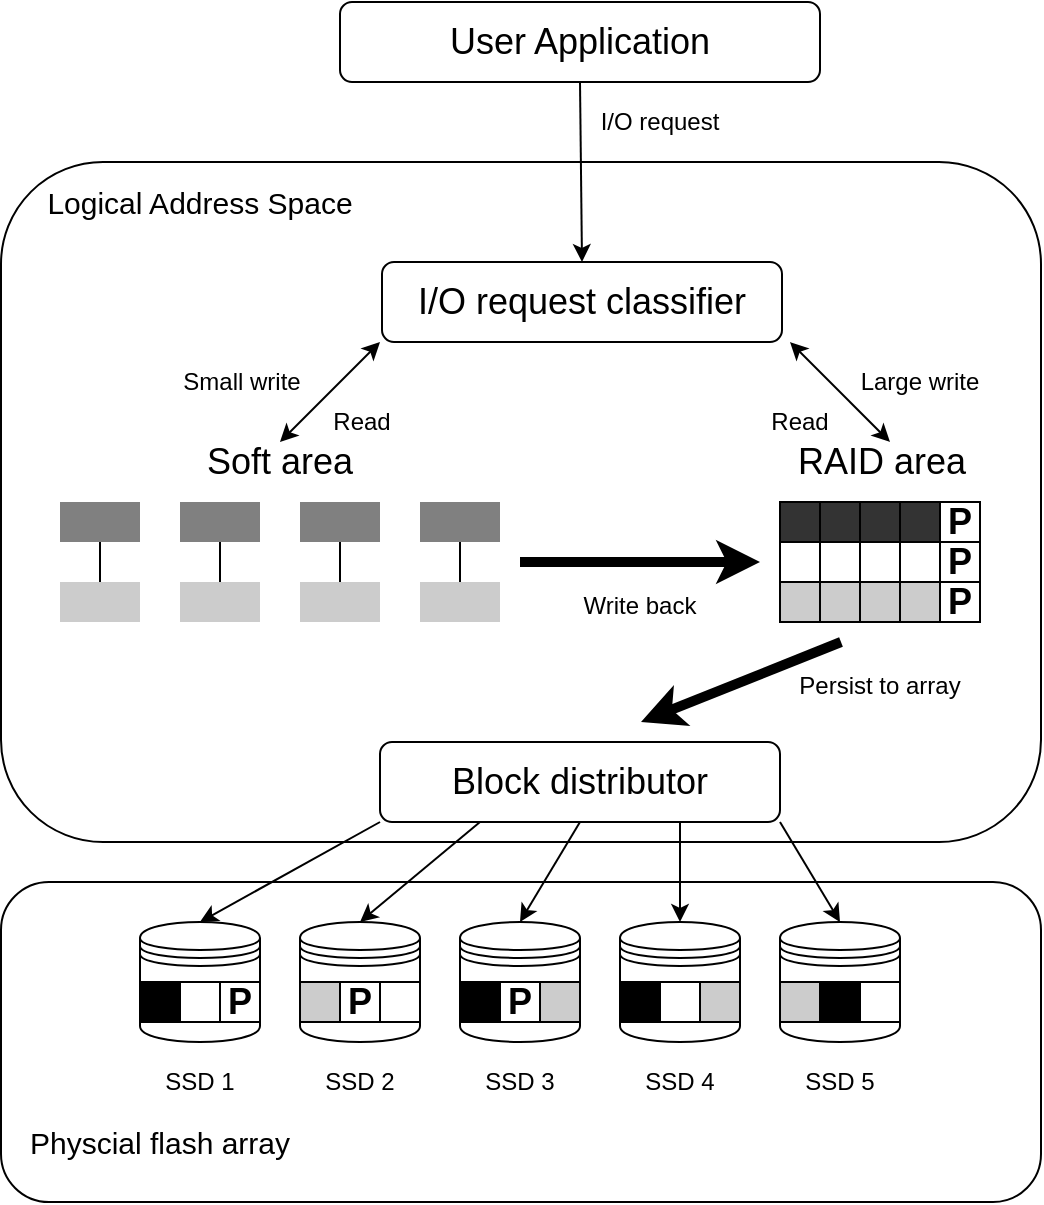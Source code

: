 <mxfile version="24.6.4" type="github">
  <diagram name="Page-1" id="wKSIusGrqr3V_k_r4DR-">
    <mxGraphModel dx="2074" dy="1140" grid="1" gridSize="10" guides="1" tooltips="1" connect="1" arrows="1" fold="1" page="1" pageScale="1" pageWidth="850" pageHeight="1100" math="0" shadow="0">
      <root>
        <mxCell id="0" />
        <mxCell id="1" parent="0" />
        <mxCell id="Agiuoe7lh5ngSEae1jQk-2" value="" style="shape=datastore;whiteSpace=wrap;html=1;" parent="1" vertex="1">
          <mxGeometry x="80" y="460" width="60" height="60" as="geometry" />
        </mxCell>
        <mxCell id="Agiuoe7lh5ngSEae1jQk-4" value="Logical Address Space" style="rounded=0;whiteSpace=wrap;html=1;fillColor=none;strokeColor=none;fontSize=15;fontFamily=Helvetica;" parent="1" vertex="1">
          <mxGeometry x="30" y="80" width="160" height="40" as="geometry" />
        </mxCell>
        <mxCell id="Agiuoe7lh5ngSEae1jQk-5" value="&lt;font style=&quot;font-size: 18px;&quot;&gt;I/O request classifier&lt;/font&gt;" style="rounded=1;whiteSpace=wrap;html=1;fillColor=none;" parent="1" vertex="1">
          <mxGeometry x="201" y="130" width="200" height="40" as="geometry" />
        </mxCell>
        <mxCell id="Agiuoe7lh5ngSEae1jQk-6" value="" style="rounded=0;whiteSpace=wrap;html=1;strokeColor=none;gradientColor=none;fillColor=#808080;" parent="1" vertex="1">
          <mxGeometry x="40" y="250" width="40" height="20" as="geometry" />
        </mxCell>
        <mxCell id="Agiuoe7lh5ngSEae1jQk-7" value="" style="rounded=0;whiteSpace=wrap;html=1;strokeColor=none;gradientColor=none;fillColor=#CCCCCC;" parent="1" vertex="1">
          <mxGeometry x="40" y="290" width="40" height="20" as="geometry" />
        </mxCell>
        <mxCell id="Agiuoe7lh5ngSEae1jQk-8" value="" style="endArrow=none;html=1;rounded=0;entryX=0.5;entryY=1;entryDx=0;entryDy=0;exitX=0.5;exitY=0;exitDx=0;exitDy=0;" parent="1" source="Agiuoe7lh5ngSEae1jQk-7" target="Agiuoe7lh5ngSEae1jQk-6" edge="1">
          <mxGeometry width="50" height="50" relative="1" as="geometry">
            <mxPoint x="80" y="330" as="sourcePoint" />
            <mxPoint x="130" y="280" as="targetPoint" />
          </mxGeometry>
        </mxCell>
        <mxCell id="Agiuoe7lh5ngSEae1jQk-9" value="" style="rounded=0;whiteSpace=wrap;html=1;strokeColor=none;gradientColor=none;fillColor=#808080;" parent="1" vertex="1">
          <mxGeometry x="100" y="250" width="40" height="20" as="geometry" />
        </mxCell>
        <mxCell id="Agiuoe7lh5ngSEae1jQk-10" value="" style="rounded=0;whiteSpace=wrap;html=1;strokeColor=none;gradientColor=none;fillColor=#CCCCCC;" parent="1" vertex="1">
          <mxGeometry x="100" y="290" width="40" height="20" as="geometry" />
        </mxCell>
        <mxCell id="Agiuoe7lh5ngSEae1jQk-11" value="" style="endArrow=none;html=1;rounded=0;entryX=0.5;entryY=1;entryDx=0;entryDy=0;exitX=0.5;exitY=0;exitDx=0;exitDy=0;" parent="1" source="Agiuoe7lh5ngSEae1jQk-10" target="Agiuoe7lh5ngSEae1jQk-9" edge="1">
          <mxGeometry width="50" height="50" relative="1" as="geometry">
            <mxPoint x="140" y="330" as="sourcePoint" />
            <mxPoint x="190" y="280" as="targetPoint" />
          </mxGeometry>
        </mxCell>
        <mxCell id="Agiuoe7lh5ngSEae1jQk-15" value="" style="rounded=0;whiteSpace=wrap;html=1;strokeColor=none;gradientColor=none;fillColor=#808080;" parent="1" vertex="1">
          <mxGeometry x="160" y="250" width="40" height="20" as="geometry" />
        </mxCell>
        <mxCell id="Agiuoe7lh5ngSEae1jQk-16" value="" style="rounded=0;whiteSpace=wrap;html=1;strokeColor=none;gradientColor=none;fillColor=#CCCCCC;" parent="1" vertex="1">
          <mxGeometry x="160" y="290" width="40" height="20" as="geometry" />
        </mxCell>
        <mxCell id="Agiuoe7lh5ngSEae1jQk-17" value="" style="endArrow=none;html=1;rounded=0;entryX=0.5;entryY=1;entryDx=0;entryDy=0;exitX=0.5;exitY=0;exitDx=0;exitDy=0;" parent="1" source="Agiuoe7lh5ngSEae1jQk-16" target="Agiuoe7lh5ngSEae1jQk-15" edge="1">
          <mxGeometry width="50" height="50" relative="1" as="geometry">
            <mxPoint x="200" y="330" as="sourcePoint" />
            <mxPoint x="250" y="280" as="targetPoint" />
          </mxGeometry>
        </mxCell>
        <mxCell id="Agiuoe7lh5ngSEae1jQk-18" value="" style="rounded=0;whiteSpace=wrap;html=1;strokeColor=none;gradientColor=none;fillColor=#808080;" parent="1" vertex="1">
          <mxGeometry x="220" y="250" width="40" height="20" as="geometry" />
        </mxCell>
        <mxCell id="Agiuoe7lh5ngSEae1jQk-19" value="" style="rounded=0;whiteSpace=wrap;html=1;strokeColor=none;gradientColor=none;fillColor=#CCCCCC;" parent="1" vertex="1">
          <mxGeometry x="220" y="290" width="40" height="20" as="geometry" />
        </mxCell>
        <mxCell id="Agiuoe7lh5ngSEae1jQk-20" value="" style="endArrow=none;html=1;rounded=0;entryX=0.5;entryY=1;entryDx=0;entryDy=0;exitX=0.5;exitY=0;exitDx=0;exitDy=0;" parent="1" source="Agiuoe7lh5ngSEae1jQk-19" target="Agiuoe7lh5ngSEae1jQk-18" edge="1">
          <mxGeometry width="50" height="50" relative="1" as="geometry">
            <mxPoint x="260" y="330" as="sourcePoint" />
            <mxPoint x="310" y="280" as="targetPoint" />
          </mxGeometry>
        </mxCell>
        <mxCell id="Agiuoe7lh5ngSEae1jQk-21" value="Soft area" style="rounded=0;whiteSpace=wrap;html=1;fillColor=none;strokeColor=none;fontSize=18;" parent="1" vertex="1">
          <mxGeometry x="110" y="220" width="80" height="20" as="geometry" />
        </mxCell>
        <mxCell id="Agiuoe7lh5ngSEae1jQk-28" value="" style="rounded=0;whiteSpace=wrap;html=1;strokeColor=default;fillColor=#CCCCCC;" parent="1" vertex="1">
          <mxGeometry x="460" y="290" width="20" height="20" as="geometry" />
        </mxCell>
        <mxCell id="Agiuoe7lh5ngSEae1jQk-31" value="" style="rounded=0;whiteSpace=wrap;html=1;strokeColor=default;fillColor=#333333;" parent="1" vertex="1">
          <mxGeometry x="400" y="250" width="20" height="20" as="geometry" />
        </mxCell>
        <mxCell id="Agiuoe7lh5ngSEae1jQk-35" value="" style="rounded=0;whiteSpace=wrap;html=1;strokeColor=default;fillColor=none;fontSize=18;fontStyle=1" parent="1" vertex="1">
          <mxGeometry x="400" y="270" width="20" height="20" as="geometry" />
        </mxCell>
        <mxCell id="Agiuoe7lh5ngSEae1jQk-38" value="P" style="rounded=0;whiteSpace=wrap;html=1;strokeColor=default;fillColor=none;fontSize=18;fontStyle=1" parent="1" vertex="1">
          <mxGeometry x="480" y="250" width="20" height="20" as="geometry" />
        </mxCell>
        <mxCell id="Agiuoe7lh5ngSEae1jQk-42" value="RAID area" style="rounded=0;whiteSpace=wrap;html=1;fillColor=none;strokeColor=none;fontSize=18;" parent="1" vertex="1">
          <mxGeometry x="401" y="220" width="100" height="20" as="geometry" />
        </mxCell>
        <mxCell id="Agiuoe7lh5ngSEae1jQk-44" value="&lt;font style=&quot;font-size: 12px;&quot;&gt;Write back&lt;/font&gt;" style="rounded=0;whiteSpace=wrap;html=1;fillColor=none;strokeColor=none;fontSize=15;fontFamily=Helvetica;" parent="1" vertex="1">
          <mxGeometry x="280" y="290" width="100" height="20" as="geometry" />
        </mxCell>
        <mxCell id="Agiuoe7lh5ngSEae1jQk-46" value="" style="rounded=0;whiteSpace=wrap;html=1;strokeColor=default;fillColor=#333333;" parent="1" vertex="1">
          <mxGeometry x="420" y="250" width="20" height="20" as="geometry" />
        </mxCell>
        <mxCell id="Agiuoe7lh5ngSEae1jQk-47" value="" style="rounded=0;whiteSpace=wrap;html=1;strokeColor=default;fillColor=#333333;" parent="1" vertex="1">
          <mxGeometry x="440" y="250" width="20" height="20" as="geometry" />
        </mxCell>
        <mxCell id="Agiuoe7lh5ngSEae1jQk-48" value="" style="rounded=0;whiteSpace=wrap;html=1;strokeColor=default;fillColor=#333333;" parent="1" vertex="1">
          <mxGeometry x="460" y="250" width="20" height="20" as="geometry" />
        </mxCell>
        <mxCell id="Agiuoe7lh5ngSEae1jQk-50" value="P" style="rounded=0;whiteSpace=wrap;html=1;strokeColor=default;fillColor=none;fontSize=18;fontStyle=1" parent="1" vertex="1">
          <mxGeometry x="480" y="290" width="20" height="20" as="geometry" />
        </mxCell>
        <mxCell id="Agiuoe7lh5ngSEae1jQk-51" value="P" style="rounded=0;whiteSpace=wrap;html=1;strokeColor=default;fillColor=none;fontSize=18;fontStyle=1" parent="1" vertex="1">
          <mxGeometry x="480" y="270" width="20" height="20" as="geometry" />
        </mxCell>
        <mxCell id="Agiuoe7lh5ngSEae1jQk-60" value="" style="rounded=0;whiteSpace=wrap;html=1;strokeColor=default;fillColor=none;fontSize=18;fontStyle=1" parent="1" vertex="1">
          <mxGeometry x="420" y="270" width="20" height="20" as="geometry" />
        </mxCell>
        <mxCell id="Agiuoe7lh5ngSEae1jQk-61" value="" style="rounded=0;whiteSpace=wrap;html=1;strokeColor=default;fillColor=none;fontSize=18;fontStyle=1" parent="1" vertex="1">
          <mxGeometry x="440" y="270" width="20" height="20" as="geometry" />
        </mxCell>
        <mxCell id="Agiuoe7lh5ngSEae1jQk-62" value="" style="rounded=0;whiteSpace=wrap;html=1;strokeColor=default;fillColor=none;fontSize=18;fontStyle=1" parent="1" vertex="1">
          <mxGeometry x="460" y="270" width="20" height="20" as="geometry" />
        </mxCell>
        <mxCell id="Agiuoe7lh5ngSEae1jQk-63" value="" style="rounded=0;whiteSpace=wrap;html=1;strokeColor=default;fillColor=#CCCCCC;" parent="1" vertex="1">
          <mxGeometry x="400" y="290" width="20" height="20" as="geometry" />
        </mxCell>
        <mxCell id="Agiuoe7lh5ngSEae1jQk-64" value="" style="rounded=0;whiteSpace=wrap;html=1;strokeColor=default;fillColor=#CCCCCC;" parent="1" vertex="1">
          <mxGeometry x="420" y="290" width="20" height="20" as="geometry" />
        </mxCell>
        <mxCell id="Agiuoe7lh5ngSEae1jQk-65" value="" style="rounded=0;whiteSpace=wrap;html=1;strokeColor=default;fillColor=#CCCCCC;" parent="1" vertex="1">
          <mxGeometry x="440" y="290" width="20" height="20" as="geometry" />
        </mxCell>
        <mxCell id="Agiuoe7lh5ngSEae1jQk-66" value="" style="shape=datastore;whiteSpace=wrap;html=1;" parent="1" vertex="1">
          <mxGeometry x="160" y="460" width="60" height="60" as="geometry" />
        </mxCell>
        <mxCell id="Agiuoe7lh5ngSEae1jQk-67" value="" style="shape=datastore;whiteSpace=wrap;html=1;" parent="1" vertex="1">
          <mxGeometry x="240" y="460" width="60" height="60" as="geometry" />
        </mxCell>
        <mxCell id="Agiuoe7lh5ngSEae1jQk-68" value="" style="shape=datastore;whiteSpace=wrap;html=1;" parent="1" vertex="1">
          <mxGeometry x="320" y="460" width="60" height="60" as="geometry" />
        </mxCell>
        <mxCell id="Agiuoe7lh5ngSEae1jQk-69" value="" style="shape=datastore;whiteSpace=wrap;html=1;" parent="1" vertex="1">
          <mxGeometry x="400" y="460" width="60" height="60" as="geometry" />
        </mxCell>
        <mxCell id="Agiuoe7lh5ngSEae1jQk-70" value="&lt;font style=&quot;font-size: 18px;&quot;&gt;Block distributor&lt;/font&gt;" style="rounded=1;whiteSpace=wrap;html=1;fillColor=none;" parent="1" vertex="1">
          <mxGeometry x="200" y="370" width="200" height="40" as="geometry" />
        </mxCell>
        <mxCell id="Agiuoe7lh5ngSEae1jQk-71" value="" style="endArrow=classic;startArrow=classic;html=1;rounded=0;" parent="1" edge="1">
          <mxGeometry width="50" height="50" relative="1" as="geometry">
            <mxPoint x="150" y="220" as="sourcePoint" />
            <mxPoint x="200" y="170" as="targetPoint" />
          </mxGeometry>
        </mxCell>
        <mxCell id="Agiuoe7lh5ngSEae1jQk-72" value="Small write" style="rounded=0;whiteSpace=wrap;html=1;fillColor=none;strokeColor=none;fontSize=12;fontFamily=Helvetica;" parent="1" vertex="1">
          <mxGeometry x="90.5" y="180" width="80" height="20" as="geometry" />
        </mxCell>
        <mxCell id="Agiuoe7lh5ngSEae1jQk-73" value="Large write" style="rounded=0;whiteSpace=wrap;html=1;fillColor=none;strokeColor=none;fontSize=12;fontFamily=Helvetica;" parent="1" vertex="1">
          <mxGeometry x="430" y="180" width="80" height="20" as="geometry" />
        </mxCell>
        <mxCell id="Agiuoe7lh5ngSEae1jQk-75" value="" style="endArrow=classic;startArrow=classic;html=1;rounded=0;" parent="1" edge="1">
          <mxGeometry width="50" height="50" relative="1" as="geometry">
            <mxPoint x="455" y="220" as="sourcePoint" />
            <mxPoint x="405" y="170" as="targetPoint" />
          </mxGeometry>
        </mxCell>
        <mxCell id="Agiuoe7lh5ngSEae1jQk-78" value="Read" style="rounded=0;whiteSpace=wrap;html=1;fillColor=none;strokeColor=none;fontSize=12;fontFamily=Helvetica;" parent="1" vertex="1">
          <mxGeometry x="170.5" y="200" width="40" height="20" as="geometry" />
        </mxCell>
        <mxCell id="Agiuoe7lh5ngSEae1jQk-79" value="Read" style="rounded=0;whiteSpace=wrap;html=1;fillColor=none;strokeColor=none;fontSize=12;fontFamily=Helvetica;" parent="1" vertex="1">
          <mxGeometry x="390" y="200" width="40" height="20" as="geometry" />
        </mxCell>
        <mxCell id="Agiuoe7lh5ngSEae1jQk-80" value="" style="endArrow=classic;html=1;rounded=0;strokeWidth=5;" parent="1" edge="1">
          <mxGeometry width="50" height="50" relative="1" as="geometry">
            <mxPoint x="430.5" y="320" as="sourcePoint" />
            <mxPoint x="330.5" y="360" as="targetPoint" />
          </mxGeometry>
        </mxCell>
        <mxCell id="Agiuoe7lh5ngSEae1jQk-81" value="&lt;span style=&quot;font-size: 12px;&quot;&gt;Persist to array&lt;/span&gt;" style="rounded=0;whiteSpace=wrap;html=1;fillColor=none;strokeColor=none;fontSize=15;fontFamily=Helvetica;" parent="1" vertex="1">
          <mxGeometry x="400" y="330" width="100" height="20" as="geometry" />
        </mxCell>
        <mxCell id="Agiuoe7lh5ngSEae1jQk-83" value="" style="rounded=1;whiteSpace=wrap;html=1;fillColor=none;" parent="1" vertex="1">
          <mxGeometry x="10.5" y="440" width="520" height="160" as="geometry" />
        </mxCell>
        <mxCell id="Agiuoe7lh5ngSEae1jQk-84" value="" style="endArrow=classic;html=1;rounded=0;exitX=0;exitY=1;exitDx=0;exitDy=0;entryX=0.5;entryY=0;entryDx=0;entryDy=0;" parent="1" source="Agiuoe7lh5ngSEae1jQk-70" target="Agiuoe7lh5ngSEae1jQk-2" edge="1">
          <mxGeometry width="50" height="50" relative="1" as="geometry">
            <mxPoint x="450.5" y="570" as="sourcePoint" />
            <mxPoint x="340.5" y="550" as="targetPoint" />
          </mxGeometry>
        </mxCell>
        <mxCell id="Agiuoe7lh5ngSEae1jQk-85" value="" style="endArrow=classic;html=1;rounded=0;exitX=0.25;exitY=1;exitDx=0;exitDy=0;entryX=0.5;entryY=0;entryDx=0;entryDy=0;" parent="1" source="Agiuoe7lh5ngSEae1jQk-70" target="Agiuoe7lh5ngSEae1jQk-66" edge="1">
          <mxGeometry width="50" height="50" relative="1" as="geometry">
            <mxPoint x="520.5" y="600" as="sourcePoint" />
            <mxPoint x="570.5" y="550" as="targetPoint" />
          </mxGeometry>
        </mxCell>
        <mxCell id="Agiuoe7lh5ngSEae1jQk-86" value="" style="endArrow=classic;html=1;rounded=0;exitX=0.5;exitY=1;exitDx=0;exitDy=0;entryX=0.5;entryY=0;entryDx=0;entryDy=0;" parent="1" source="Agiuoe7lh5ngSEae1jQk-70" target="Agiuoe7lh5ngSEae1jQk-67" edge="1">
          <mxGeometry width="50" height="50" relative="1" as="geometry">
            <mxPoint x="520.5" y="600" as="sourcePoint" />
            <mxPoint x="570.5" y="550" as="targetPoint" />
          </mxGeometry>
        </mxCell>
        <mxCell id="Agiuoe7lh5ngSEae1jQk-87" value="" style="endArrow=classic;html=1;rounded=0;exitX=0.75;exitY=1;exitDx=0;exitDy=0;entryX=0.5;entryY=0;entryDx=0;entryDy=0;" parent="1" source="Agiuoe7lh5ngSEae1jQk-70" target="Agiuoe7lh5ngSEae1jQk-68" edge="1">
          <mxGeometry width="50" height="50" relative="1" as="geometry">
            <mxPoint x="520.5" y="600" as="sourcePoint" />
            <mxPoint x="570.5" y="550" as="targetPoint" />
          </mxGeometry>
        </mxCell>
        <mxCell id="Agiuoe7lh5ngSEae1jQk-88" value="" style="endArrow=classic;html=1;rounded=0;exitX=1;exitY=1;exitDx=0;exitDy=0;entryX=0.5;entryY=0;entryDx=0;entryDy=0;" parent="1" source="Agiuoe7lh5ngSEae1jQk-70" target="Agiuoe7lh5ngSEae1jQk-69" edge="1">
          <mxGeometry width="50" height="50" relative="1" as="geometry">
            <mxPoint x="520.5" y="600" as="sourcePoint" />
            <mxPoint x="570.5" y="550" as="targetPoint" />
          </mxGeometry>
        </mxCell>
        <mxCell id="Agiuoe7lh5ngSEae1jQk-89" value="Physcial flash array" style="rounded=0;whiteSpace=wrap;html=1;fillColor=none;strokeColor=none;fontSize=15;fontFamily=Helvetica;" parent="1" vertex="1">
          <mxGeometry x="10" y="550" width="160" height="40" as="geometry" />
        </mxCell>
        <mxCell id="zo2t5swEmiC2CRev4n1Q-1" value="User Application" style="rounded=1;whiteSpace=wrap;html=1;fillColor=none;fontSize=18;" vertex="1" parent="1">
          <mxGeometry x="180" width="240" height="40" as="geometry" />
        </mxCell>
        <mxCell id="zo2t5swEmiC2CRev4n1Q-2" value="" style="endArrow=classic;html=1;rounded=0;exitX=0.5;exitY=1;exitDx=0;exitDy=0;entryX=0.5;entryY=0;entryDx=0;entryDy=0;" edge="1" parent="1" source="zo2t5swEmiC2CRev4n1Q-1" target="Agiuoe7lh5ngSEae1jQk-5">
          <mxGeometry width="50" height="50" relative="1" as="geometry">
            <mxPoint x="640" y="215" as="sourcePoint" />
            <mxPoint x="660" y="80" as="targetPoint" />
          </mxGeometry>
        </mxCell>
        <mxCell id="Agiuoe7lh5ngSEae1jQk-82" value="" style="rounded=1;whiteSpace=wrap;html=1;fillColor=none;" parent="1" vertex="1">
          <mxGeometry x="10.5" y="80" width="520" height="340" as="geometry" />
        </mxCell>
        <mxCell id="zo2t5swEmiC2CRev4n1Q-4" value="I/O request" style="rounded=0;whiteSpace=wrap;html=1;fillColor=none;strokeColor=none;" vertex="1" parent="1">
          <mxGeometry x="300" y="50" width="80" height="20" as="geometry" />
        </mxCell>
        <mxCell id="zo2t5swEmiC2CRev4n1Q-5" value="" style="endArrow=classic;html=1;rounded=0;strokeWidth=5;" edge="1" parent="1">
          <mxGeometry width="50" height="50" relative="1" as="geometry">
            <mxPoint x="270" y="280" as="sourcePoint" />
            <mxPoint x="390" y="280" as="targetPoint" />
          </mxGeometry>
        </mxCell>
        <mxCell id="zo2t5swEmiC2CRev4n1Q-6" value="" style="rounded=0;whiteSpace=wrap;html=1;fillColor=#000000;" vertex="1" parent="1">
          <mxGeometry x="420" y="490" width="20" height="20" as="geometry" />
        </mxCell>
        <mxCell id="zo2t5swEmiC2CRev4n1Q-7" value="" style="rounded=0;whiteSpace=wrap;html=1;fillColor=#FFFFFF;" vertex="1" parent="1">
          <mxGeometry x="340" y="490" width="20" height="20" as="geometry" />
        </mxCell>
        <mxCell id="zo2t5swEmiC2CRev4n1Q-8" value="" style="rounded=0;whiteSpace=wrap;html=1;fillColor=#CCCCCC;" vertex="1" parent="1">
          <mxGeometry x="400" y="490" width="20" height="20" as="geometry" />
        </mxCell>
        <mxCell id="zo2t5swEmiC2CRev4n1Q-11" value="" style="rounded=0;whiteSpace=wrap;html=1;fillColor=#000000;" vertex="1" parent="1">
          <mxGeometry x="80" y="490" width="20" height="20" as="geometry" />
        </mxCell>
        <mxCell id="zo2t5swEmiC2CRev4n1Q-12" value="" style="rounded=0;whiteSpace=wrap;html=1;fillColor=#000000;" vertex="1" parent="1">
          <mxGeometry x="240" y="490" width="20" height="20" as="geometry" />
        </mxCell>
        <mxCell id="zo2t5swEmiC2CRev4n1Q-13" value="" style="rounded=0;whiteSpace=wrap;html=1;fillColor=#000000;" vertex="1" parent="1">
          <mxGeometry x="320" y="490" width="20" height="20" as="geometry" />
        </mxCell>
        <mxCell id="zo2t5swEmiC2CRev4n1Q-14" value="" style="rounded=0;whiteSpace=wrap;html=1;fillColor=#FFFFFF;" vertex="1" parent="1">
          <mxGeometry x="100" y="490" width="20" height="20" as="geometry" />
        </mxCell>
        <mxCell id="zo2t5swEmiC2CRev4n1Q-15" value="" style="rounded=0;whiteSpace=wrap;html=1;fillColor=#FFFFFF;" vertex="1" parent="1">
          <mxGeometry x="200" y="490" width="20" height="20" as="geometry" />
        </mxCell>
        <mxCell id="zo2t5swEmiC2CRev4n1Q-16" value="" style="rounded=0;whiteSpace=wrap;html=1;fillColor=#FFFFFF;" vertex="1" parent="1">
          <mxGeometry x="440" y="490" width="20" height="20" as="geometry" />
        </mxCell>
        <mxCell id="zo2t5swEmiC2CRev4n1Q-18" value="" style="rounded=0;whiteSpace=wrap;html=1;fillColor=#CCCCCC;" vertex="1" parent="1">
          <mxGeometry x="160" y="490" width="20" height="20" as="geometry" />
        </mxCell>
        <mxCell id="zo2t5swEmiC2CRev4n1Q-19" value="" style="rounded=0;whiteSpace=wrap;html=1;fillColor=#CCCCCC;" vertex="1" parent="1">
          <mxGeometry x="280" y="490" width="20" height="20" as="geometry" />
        </mxCell>
        <mxCell id="zo2t5swEmiC2CRev4n1Q-20" value="" style="rounded=0;whiteSpace=wrap;html=1;fillColor=#CCCCCC;" vertex="1" parent="1">
          <mxGeometry x="360" y="490" width="20" height="20" as="geometry" />
        </mxCell>
        <mxCell id="zo2t5swEmiC2CRev4n1Q-21" value="P" style="rounded=0;whiteSpace=wrap;html=1;fillColor=none;fontStyle=1;fontSize=18;" vertex="1" parent="1">
          <mxGeometry x="120" y="490" width="20" height="20" as="geometry" />
        </mxCell>
        <mxCell id="zo2t5swEmiC2CRev4n1Q-22" value="P" style="rounded=0;whiteSpace=wrap;html=1;fillColor=none;fontStyle=1;fontSize=18;" vertex="1" parent="1">
          <mxGeometry x="180" y="490" width="20" height="20" as="geometry" />
        </mxCell>
        <mxCell id="zo2t5swEmiC2CRev4n1Q-23" value="P" style="rounded=0;whiteSpace=wrap;html=1;fillColor=none;fontStyle=1;fontSize=18;" vertex="1" parent="1">
          <mxGeometry x="260" y="490" width="20" height="20" as="geometry" />
        </mxCell>
        <mxCell id="zo2t5swEmiC2CRev4n1Q-24" value="SSD 1" style="rounded=0;whiteSpace=wrap;html=1;fillColor=none;strokeColor=none;fontSize=12;fontFamily=Helvetica;" vertex="1" parent="1">
          <mxGeometry x="80" y="530" width="60" height="20" as="geometry" />
        </mxCell>
        <mxCell id="zo2t5swEmiC2CRev4n1Q-25" value="SSD 2" style="rounded=0;whiteSpace=wrap;html=1;fillColor=none;strokeColor=none;fontSize=12;fontFamily=Helvetica;" vertex="1" parent="1">
          <mxGeometry x="160" y="530" width="60" height="20" as="geometry" />
        </mxCell>
        <mxCell id="zo2t5swEmiC2CRev4n1Q-26" value="SSD 3" style="rounded=0;whiteSpace=wrap;html=1;fillColor=none;strokeColor=none;fontSize=12;fontFamily=Helvetica;" vertex="1" parent="1">
          <mxGeometry x="240" y="530" width="60" height="20" as="geometry" />
        </mxCell>
        <mxCell id="zo2t5swEmiC2CRev4n1Q-27" value="SSD 4" style="rounded=0;whiteSpace=wrap;html=1;fillColor=none;strokeColor=none;fontSize=12;fontFamily=Helvetica;" vertex="1" parent="1">
          <mxGeometry x="320" y="530" width="60" height="20" as="geometry" />
        </mxCell>
        <mxCell id="zo2t5swEmiC2CRev4n1Q-28" value="SSD 5" style="rounded=0;whiteSpace=wrap;html=1;fillColor=none;strokeColor=none;fontSize=12;fontFamily=Helvetica;" vertex="1" parent="1">
          <mxGeometry x="400" y="530" width="60" height="20" as="geometry" />
        </mxCell>
      </root>
    </mxGraphModel>
  </diagram>
</mxfile>
